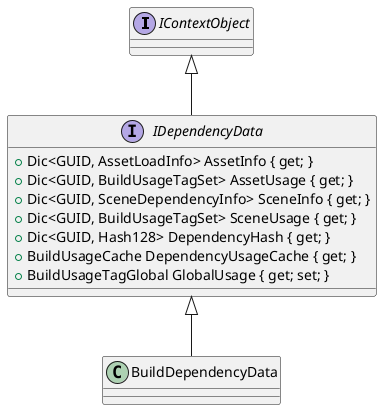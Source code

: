 ﻿@startuml

interface IContextObject

interface IDependencyData{
    + Dic<GUID, AssetLoadInfo> AssetInfo { get; }
    + Dic<GUID, BuildUsageTagSet> AssetUsage { get; }
    + Dic<GUID, SceneDependencyInfo> SceneInfo { get; }
    + Dic<GUID, BuildUsageTagSet> SceneUsage { get; }
    + Dic<GUID, Hash128> DependencyHash { get; }
    + BuildUsageCache DependencyUsageCache { get; }
    + BuildUsageTagGlobal GlobalUsage { get; set; }
}

IContextObject <|-- IDependencyData
IDependencyData <|-- BuildDependencyData

@enduml
